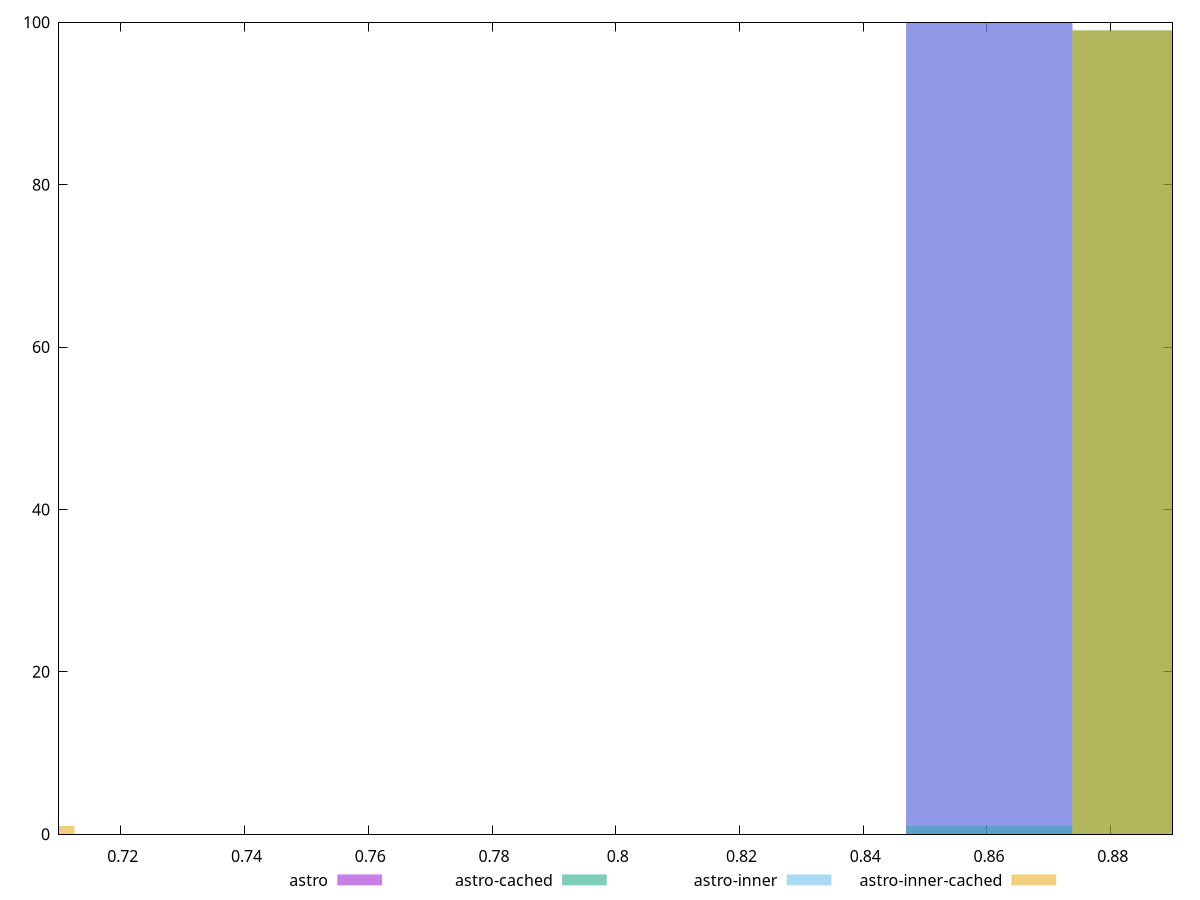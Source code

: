 reset

$astro <<EOF
0.8603770219723585 100
EOF

$astroCached <<EOF
0.8603770219723585 1
0.8872638039089947 99
EOF

$astroInner <<EOF
0.8603770219723585 100
EOF

$astroInnerCached <<EOF
0.6990563303525413 1
0.8872638039089947 99
EOF

set key outside below
set boxwidth 0.026886781936636205
set xrange [0.71:0.89]
set yrange [0:100]
set trange [0:100]
set style fill transparent solid 0.5 noborder
set terminal svg size 640, 520 enhanced background rgb 'white'
set output "reports/report_00033_2021-03-01T14-23-16.841Z/first-contentful-paint/comparison/histogram/all_score.svg"

plot $astro title "astro" with boxes, \
     $astroCached title "astro-cached" with boxes, \
     $astroInner title "astro-inner" with boxes, \
     $astroInnerCached title "astro-inner-cached" with boxes

reset
